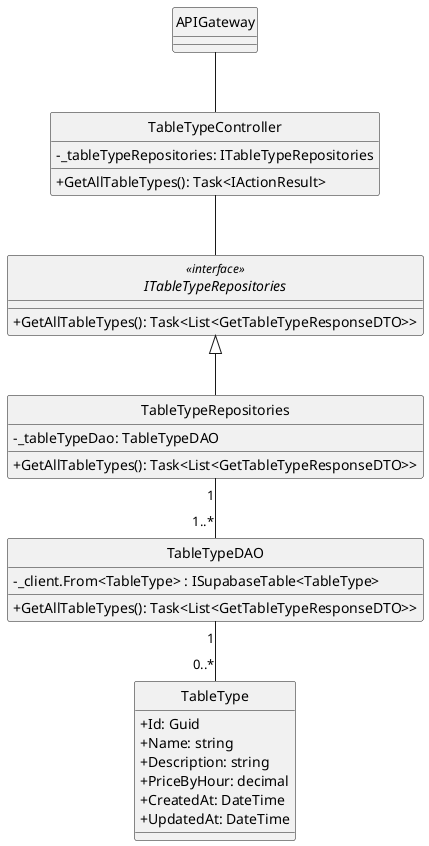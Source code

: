 @startuml
hide circle
skinparam classAttributeIconSize 0

class APIGateway {
}

class TableTypeController {
    - _tableTypeRepositories: ITableTypeRepositories
    + GetAllTableTypes(): Task<IActionResult>
}

interface ITableTypeRepositories<<interface>>  {
    + GetAllTableTypes(): Task<List<GetTableTypeResponseDTO>>
}

class TableTypeRepositories {
    - _tableTypeDao: TableTypeDAO
    + GetAllTableTypes(): Task<List<GetTableTypeResponseDTO>>
}

class TableTypeDAO {
    - _client.From<TableType> : ISupabaseTable<TableType>    
    + GetAllTableTypes(): Task<List<GetTableTypeResponseDTO>>
}

class TableType {
    + Id: Guid
    + Name: string
    + Description: string
    + PriceByHour: decimal
    + CreatedAt: DateTime
    + UpdatedAt: DateTime
}

APIGateway -- TableTypeController
TableTypeController -- ITableTypeRepositories
ITableTypeRepositories <|-- TableTypeRepositories
TableTypeRepositories "1"--"1..*" TableTypeDAO
TableTypeDAO "1"--"0..*" TableType

@enduml
